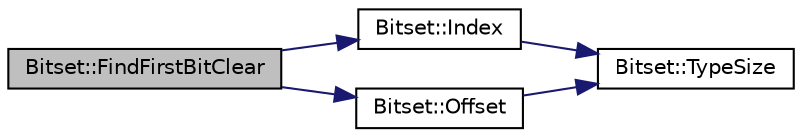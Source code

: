 digraph "Bitset::FindFirstBitClear"
{
 // LATEX_PDF_SIZE
  edge [fontname="Helvetica",fontsize="10",labelfontname="Helvetica",labelfontsize="10"];
  node [fontname="Helvetica",fontsize="10",shape=record];
  rankdir="LR";
  Node1 [label="Bitset::FindFirstBitClear",height=0.2,width=0.4,color="black", fillcolor="grey75", style="filled", fontcolor="black",tooltip=" "];
  Node1 -> Node2 [color="midnightblue",fontsize="10",style="solid",fontname="Helvetica"];
  Node2 [label="Bitset::Index",height=0.2,width=0.4,color="black", fillcolor="white", style="filled",URL="$d6/d09/class_bitset.html#a60d018e6ded385ab8faf0592065c6550",tooltip=" "];
  Node2 -> Node3 [color="midnightblue",fontsize="10",style="solid",fontname="Helvetica"];
  Node3 [label="Bitset::TypeSize",height=0.2,width=0.4,color="black", fillcolor="white", style="filled",URL="$d6/d09/class_bitset.html#aa882bdd0b6527349626863d4c93b6ed3",tooltip=" "];
  Node1 -> Node4 [color="midnightblue",fontsize="10",style="solid",fontname="Helvetica"];
  Node4 [label="Bitset::Offset",height=0.2,width=0.4,color="black", fillcolor="white", style="filled",URL="$d6/d09/class_bitset.html#a6bc7c74b2174dad5665fc63d13c937f2",tooltip=" "];
  Node4 -> Node3 [color="midnightblue",fontsize="10",style="solid",fontname="Helvetica"];
}
